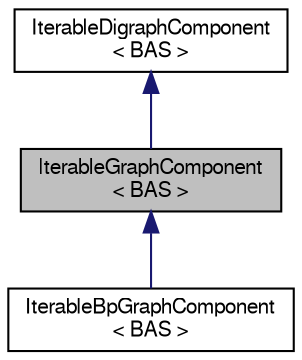 digraph "IterableGraphComponent&lt; BAS &gt;"
{
 // LATEX_PDF_SIZE
  edge [fontname="FreeSans",fontsize="10",labelfontname="FreeSans",labelfontsize="10"];
  node [fontname="FreeSans",fontsize="10",shape=record];
  Node0 [label="IterableGraphComponent\l\< BAS \>",height=0.2,width=0.4,color="black", fillcolor="grey75", style="filled", fontcolor="black",tooltip="Skeleton class for iterable undirected graphs."];
  Node1 -> Node0 [dir="back",color="midnightblue",fontsize="10",style="solid",fontname="FreeSans"];
  Node1 [label="IterableDigraphComponent\l\< BAS \>",height=0.2,width=0.4,color="black", fillcolor="white", style="filled",URL="$a05097.html",tooltip="Skeleton class for iterable directed graphs."];
  Node0 -> Node2 [dir="back",color="midnightblue",fontsize="10",style="solid",fontname="FreeSans"];
  Node2 [label="IterableBpGraphComponent\l\< BAS \>",height=0.2,width=0.4,color="black", fillcolor="white", style="filled",URL="$a05113.html",tooltip="Skeleton class for iterable undirected bipartite graphs."];
}
